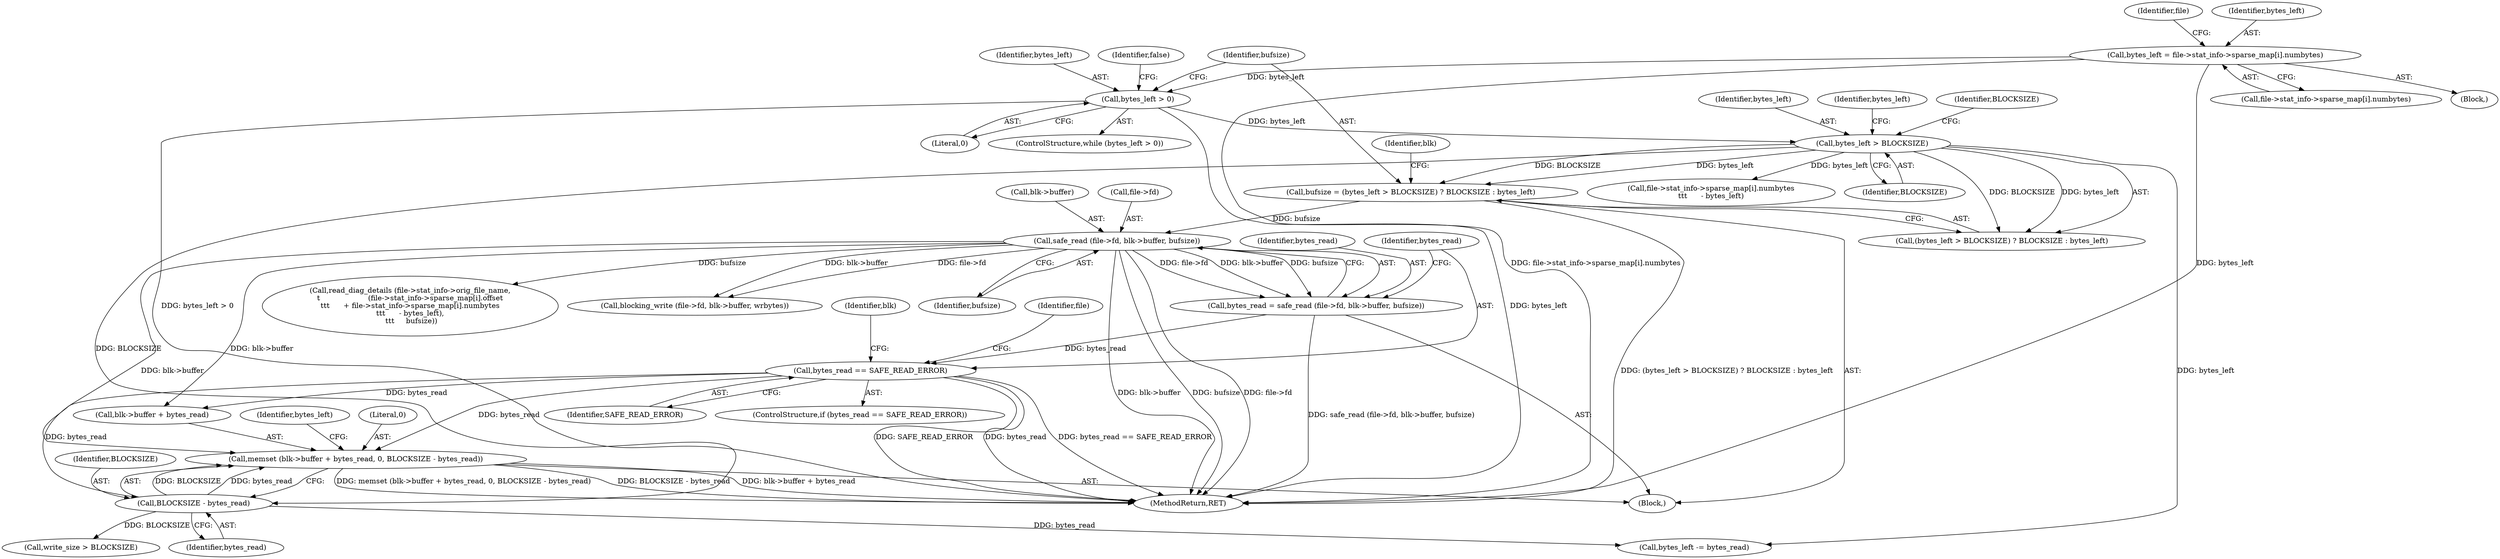 digraph "0_savannah_c15c42ccd1e2377945fd0414eca1a49294bff454@API" {
"1000196" [label="(Call,memset (blk->buffer + bytes_read, 0, BLOCKSIZE - bytes_read))"];
"1000153" [label="(Call,safe_read (file->fd, blk->buffer, bufsize))"];
"1000139" [label="(Call,bufsize = (bytes_left > BLOCKSIZE) ? BLOCKSIZE : bytes_left)"];
"1000142" [label="(Call,bytes_left > BLOCKSIZE)"];
"1000134" [label="(Call,bytes_left > 0)"];
"1000107" [label="(Call,bytes_left = file->stat_info->sparse_map[i].numbytes)"];
"1000162" [label="(Call,bytes_read == SAFE_READ_ERROR)"];
"1000151" [label="(Call,bytes_read = safe_read (file->fd, blk->buffer, bufsize))"];
"1000203" [label="(Call,BLOCKSIZE - bytes_read)"];
"1000146" [label="(Identifier,bytes_left)"];
"1000109" [label="(Call,file->stat_info->sparse_map[i].numbytes)"];
"1000161" [label="(ControlStructure,if (bytes_read == SAFE_READ_ERROR))"];
"1000416" [label="(MethodReturn,RET)"];
"1000154" [label="(Call,file->fd)"];
"1000139" [label="(Call,bufsize = (bytes_left > BLOCKSIZE) ? BLOCKSIZE : bytes_left)"];
"1000136" [label="(Literal,0)"];
"1000207" [label="(Identifier,bytes_left)"];
"1000203" [label="(Call,BLOCKSIZE - bytes_read)"];
"1000196" [label="(Call,memset (blk->buffer + bytes_read, 0, BLOCKSIZE - bytes_read))"];
"1000104" [label="(Block,)"];
"1000145" [label="(Identifier,BLOCKSIZE)"];
"1000137" [label="(Block,)"];
"1000135" [label="(Identifier,bytes_left)"];
"1000121" [label="(Identifier,file)"];
"1000202" [label="(Literal,0)"];
"1000149" [label="(Identifier,blk)"];
"1000206" [label="(Call,bytes_left -= bytes_read)"];
"1000141" [label="(Call,(bytes_left > BLOCKSIZE) ? BLOCKSIZE : bytes_left)"];
"1000182" [label="(Call,file->stat_info->sparse_map[i].numbytes\n\t\t\t      - bytes_left)"];
"1000163" [label="(Identifier,bytes_read)"];
"1000162" [label="(Call,bytes_read == SAFE_READ_ERROR)"];
"1000157" [label="(Call,blk->buffer)"];
"1000160" [label="(Identifier,bufsize)"];
"1000166" [label="(Call,read_diag_details (file->stat_info->orig_file_name,\n\t                     (file->stat_info->sparse_map[i].offset\n\t\t\t      + file->stat_info->sparse_map[i].numbytes\n\t\t\t      - bytes_left),\n \t\t\t     bufsize))"];
"1000152" [label="(Identifier,bytes_read)"];
"1000153" [label="(Call,safe_read (file->fd, blk->buffer, bufsize))"];
"1000197" [label="(Call,blk->buffer + bytes_read)"];
"1000241" [label="(Call,blocking_write (file->fd, blk->buffer, wrbytes))"];
"1000164" [label="(Identifier,SAFE_READ_ERROR)"];
"1000151" [label="(Call,bytes_read = safe_read (file->fd, blk->buffer, bufsize))"];
"1000142" [label="(Call,bytes_left > BLOCKSIZE)"];
"1000205" [label="(Identifier,bytes_read)"];
"1000143" [label="(Identifier,bytes_left)"];
"1000199" [label="(Identifier,blk)"];
"1000107" [label="(Call,bytes_left = file->stat_info->sparse_map[i].numbytes)"];
"1000215" [label="(Call,write_size > BLOCKSIZE)"];
"1000291" [label="(Identifier,false)"];
"1000140" [label="(Identifier,bufsize)"];
"1000133" [label="(ControlStructure,while (bytes_left > 0))"];
"1000108" [label="(Identifier,bytes_left)"];
"1000169" [label="(Identifier,file)"];
"1000204" [label="(Identifier,BLOCKSIZE)"];
"1000134" [label="(Call,bytes_left > 0)"];
"1000144" [label="(Identifier,BLOCKSIZE)"];
"1000196" -> "1000137"  [label="AST: "];
"1000196" -> "1000203"  [label="CFG: "];
"1000197" -> "1000196"  [label="AST: "];
"1000202" -> "1000196"  [label="AST: "];
"1000203" -> "1000196"  [label="AST: "];
"1000207" -> "1000196"  [label="CFG: "];
"1000196" -> "1000416"  [label="DDG: BLOCKSIZE - bytes_read"];
"1000196" -> "1000416"  [label="DDG: blk->buffer + bytes_read"];
"1000196" -> "1000416"  [label="DDG: memset (blk->buffer + bytes_read, 0, BLOCKSIZE - bytes_read)"];
"1000153" -> "1000196"  [label="DDG: blk->buffer"];
"1000162" -> "1000196"  [label="DDG: bytes_read"];
"1000203" -> "1000196"  [label="DDG: BLOCKSIZE"];
"1000203" -> "1000196"  [label="DDG: bytes_read"];
"1000153" -> "1000151"  [label="AST: "];
"1000153" -> "1000160"  [label="CFG: "];
"1000154" -> "1000153"  [label="AST: "];
"1000157" -> "1000153"  [label="AST: "];
"1000160" -> "1000153"  [label="AST: "];
"1000151" -> "1000153"  [label="CFG: "];
"1000153" -> "1000416"  [label="DDG: blk->buffer"];
"1000153" -> "1000416"  [label="DDG: bufsize"];
"1000153" -> "1000416"  [label="DDG: file->fd"];
"1000153" -> "1000151"  [label="DDG: file->fd"];
"1000153" -> "1000151"  [label="DDG: blk->buffer"];
"1000153" -> "1000151"  [label="DDG: bufsize"];
"1000139" -> "1000153"  [label="DDG: bufsize"];
"1000153" -> "1000166"  [label="DDG: bufsize"];
"1000153" -> "1000197"  [label="DDG: blk->buffer"];
"1000153" -> "1000241"  [label="DDG: file->fd"];
"1000153" -> "1000241"  [label="DDG: blk->buffer"];
"1000139" -> "1000137"  [label="AST: "];
"1000139" -> "1000141"  [label="CFG: "];
"1000140" -> "1000139"  [label="AST: "];
"1000141" -> "1000139"  [label="AST: "];
"1000149" -> "1000139"  [label="CFG: "];
"1000139" -> "1000416"  [label="DDG: (bytes_left > BLOCKSIZE) ? BLOCKSIZE : bytes_left"];
"1000142" -> "1000139"  [label="DDG: BLOCKSIZE"];
"1000142" -> "1000139"  [label="DDG: bytes_left"];
"1000142" -> "1000141"  [label="AST: "];
"1000142" -> "1000144"  [label="CFG: "];
"1000143" -> "1000142"  [label="AST: "];
"1000144" -> "1000142"  [label="AST: "];
"1000145" -> "1000142"  [label="CFG: "];
"1000146" -> "1000142"  [label="CFG: "];
"1000134" -> "1000142"  [label="DDG: bytes_left"];
"1000142" -> "1000141"  [label="DDG: BLOCKSIZE"];
"1000142" -> "1000141"  [label="DDG: bytes_left"];
"1000142" -> "1000182"  [label="DDG: bytes_left"];
"1000142" -> "1000203"  [label="DDG: BLOCKSIZE"];
"1000142" -> "1000206"  [label="DDG: bytes_left"];
"1000134" -> "1000133"  [label="AST: "];
"1000134" -> "1000136"  [label="CFG: "];
"1000135" -> "1000134"  [label="AST: "];
"1000136" -> "1000134"  [label="AST: "];
"1000140" -> "1000134"  [label="CFG: "];
"1000291" -> "1000134"  [label="CFG: "];
"1000134" -> "1000416"  [label="DDG: bytes_left > 0"];
"1000134" -> "1000416"  [label="DDG: bytes_left"];
"1000107" -> "1000134"  [label="DDG: bytes_left"];
"1000107" -> "1000104"  [label="AST: "];
"1000107" -> "1000109"  [label="CFG: "];
"1000108" -> "1000107"  [label="AST: "];
"1000109" -> "1000107"  [label="AST: "];
"1000121" -> "1000107"  [label="CFG: "];
"1000107" -> "1000416"  [label="DDG: bytes_left"];
"1000107" -> "1000416"  [label="DDG: file->stat_info->sparse_map[i].numbytes"];
"1000162" -> "1000161"  [label="AST: "];
"1000162" -> "1000164"  [label="CFG: "];
"1000163" -> "1000162"  [label="AST: "];
"1000164" -> "1000162"  [label="AST: "];
"1000169" -> "1000162"  [label="CFG: "];
"1000199" -> "1000162"  [label="CFG: "];
"1000162" -> "1000416"  [label="DDG: SAFE_READ_ERROR"];
"1000162" -> "1000416"  [label="DDG: bytes_read"];
"1000162" -> "1000416"  [label="DDG: bytes_read == SAFE_READ_ERROR"];
"1000151" -> "1000162"  [label="DDG: bytes_read"];
"1000162" -> "1000197"  [label="DDG: bytes_read"];
"1000162" -> "1000203"  [label="DDG: bytes_read"];
"1000151" -> "1000137"  [label="AST: "];
"1000152" -> "1000151"  [label="AST: "];
"1000163" -> "1000151"  [label="CFG: "];
"1000151" -> "1000416"  [label="DDG: safe_read (file->fd, blk->buffer, bufsize)"];
"1000203" -> "1000205"  [label="CFG: "];
"1000204" -> "1000203"  [label="AST: "];
"1000205" -> "1000203"  [label="AST: "];
"1000203" -> "1000206"  [label="DDG: bytes_read"];
"1000203" -> "1000215"  [label="DDG: BLOCKSIZE"];
}
